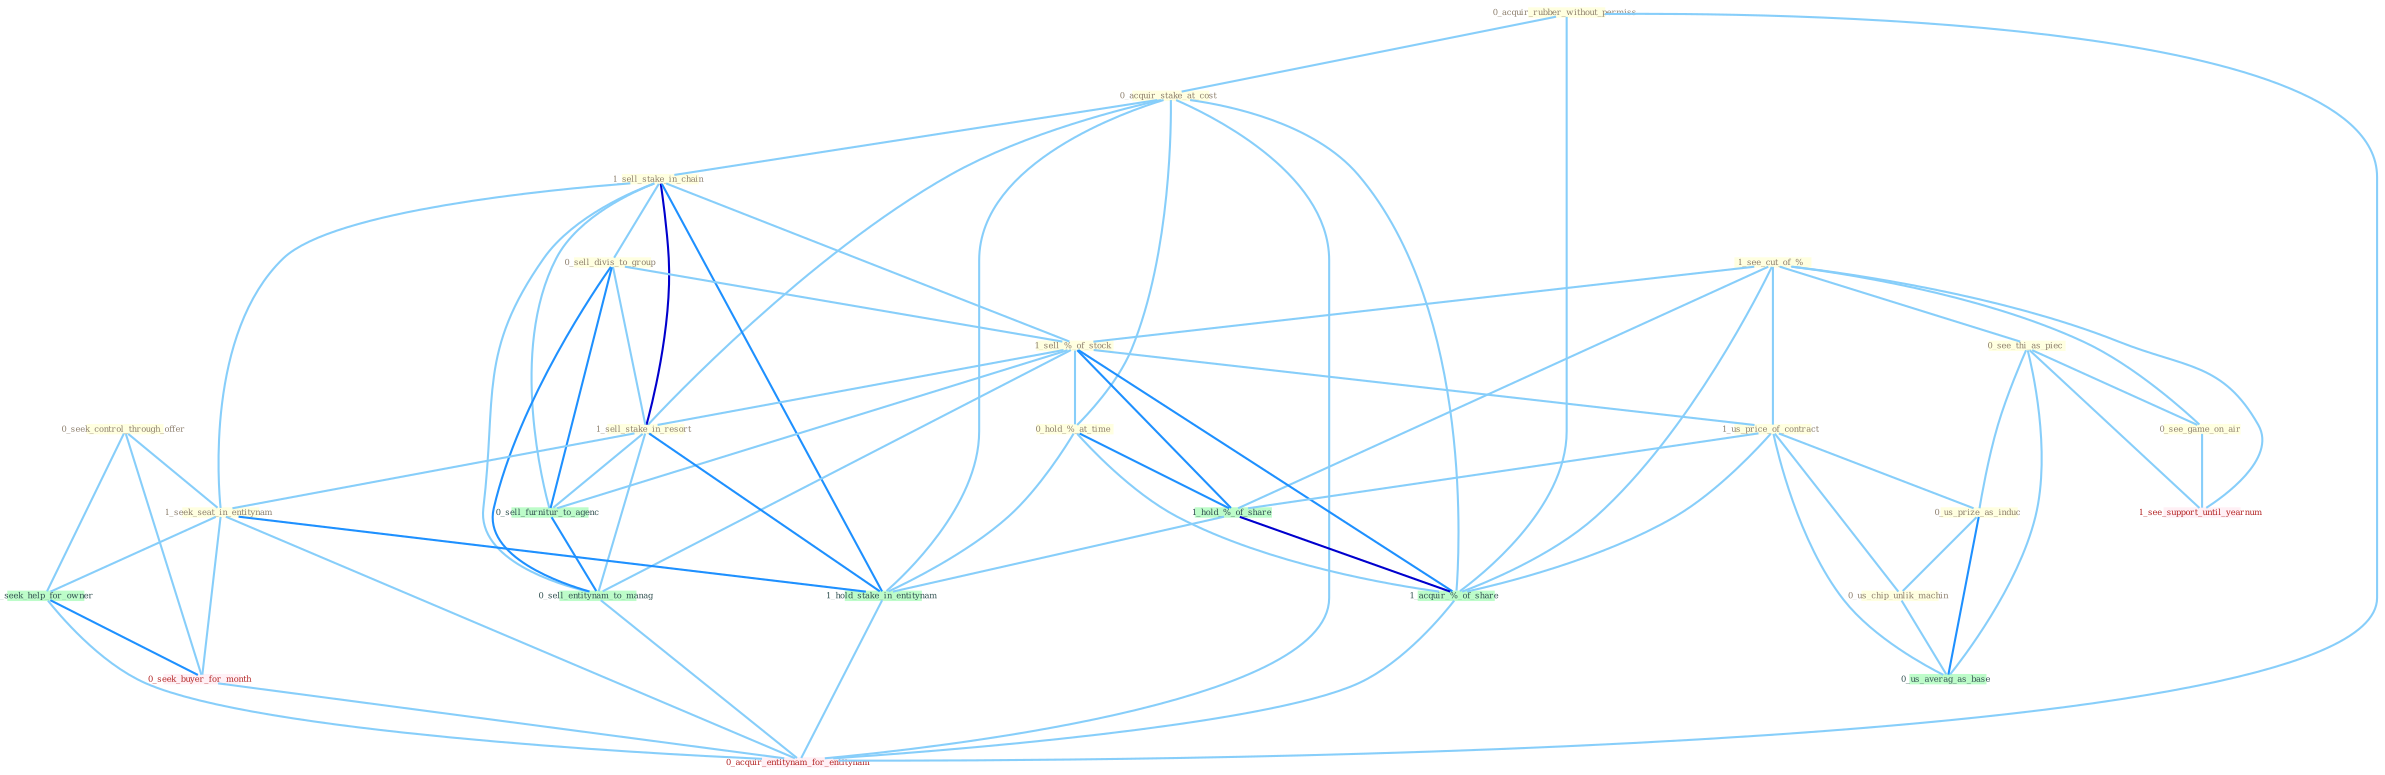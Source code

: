 Graph G{ 
    node
    [shape=polygon,style=filled,width=.5,height=.06,color="#BDFCC9",fixedsize=true,fontsize=4,
    fontcolor="#2f4f4f"];
    {node
    [color="#ffffe0", fontcolor="#8b7d6b"] "0_acquir_rubber_without_permiss " "0_acquir_stake_at_cost " "1_sell_stake_in_chain " "0_sell_divis_to_group " "1_see_cut_of_% " "1_sell_%_of_stock " "0_seek_control_through_offer " "1_sell_stake_in_resort " "0_see_thi_as_piec " "1_us_price_of_contract " "0_see_game_on_air " "1_seek_seat_in_entitynam " "0_us_prize_as_induc " "0_us_chip_unlik_machin " "0_hold_%_at_time "}
{node [color="#fff0f5", fontcolor="#b22222"] "0_seek_buyer_for_month " "1_see_support_until_yearnum " "0_acquir_entitynam_for_entitynam "}
edge [color="#B0E2FF"];

	"0_acquir_rubber_without_permiss " -- "0_acquir_stake_at_cost " [w="1", color="#87cefa" ];
	"0_acquir_rubber_without_permiss " -- "1_acquir_%_of_share " [w="1", color="#87cefa" ];
	"0_acquir_rubber_without_permiss " -- "0_acquir_entitynam_for_entitynam " [w="1", color="#87cefa" ];
	"0_acquir_stake_at_cost " -- "1_sell_stake_in_chain " [w="1", color="#87cefa" ];
	"0_acquir_stake_at_cost " -- "1_sell_stake_in_resort " [w="1", color="#87cefa" ];
	"0_acquir_stake_at_cost " -- "0_hold_%_at_time " [w="1", color="#87cefa" ];
	"0_acquir_stake_at_cost " -- "1_hold_stake_in_entitynam " [w="1", color="#87cefa" ];
	"0_acquir_stake_at_cost " -- "1_acquir_%_of_share " [w="1", color="#87cefa" ];
	"0_acquir_stake_at_cost " -- "0_acquir_entitynam_for_entitynam " [w="1", color="#87cefa" ];
	"1_sell_stake_in_chain " -- "0_sell_divis_to_group " [w="1", color="#87cefa" ];
	"1_sell_stake_in_chain " -- "1_sell_%_of_stock " [w="1", color="#87cefa" ];
	"1_sell_stake_in_chain " -- "1_sell_stake_in_resort " [w="3", color="#0000cd" , len=0.6];
	"1_sell_stake_in_chain " -- "1_seek_seat_in_entitynam " [w="1", color="#87cefa" ];
	"1_sell_stake_in_chain " -- "1_hold_stake_in_entitynam " [w="2", color="#1e90ff" , len=0.8];
	"1_sell_stake_in_chain " -- "0_sell_furnitur_to_agenc " [w="1", color="#87cefa" ];
	"1_sell_stake_in_chain " -- "0_sell_entitynam_to_manag " [w="1", color="#87cefa" ];
	"0_sell_divis_to_group " -- "1_sell_%_of_stock " [w="1", color="#87cefa" ];
	"0_sell_divis_to_group " -- "1_sell_stake_in_resort " [w="1", color="#87cefa" ];
	"0_sell_divis_to_group " -- "0_sell_furnitur_to_agenc " [w="2", color="#1e90ff" , len=0.8];
	"0_sell_divis_to_group " -- "0_sell_entitynam_to_manag " [w="2", color="#1e90ff" , len=0.8];
	"1_see_cut_of_% " -- "1_sell_%_of_stock " [w="1", color="#87cefa" ];
	"1_see_cut_of_% " -- "0_see_thi_as_piec " [w="1", color="#87cefa" ];
	"1_see_cut_of_% " -- "1_us_price_of_contract " [w="1", color="#87cefa" ];
	"1_see_cut_of_% " -- "0_see_game_on_air " [w="1", color="#87cefa" ];
	"1_see_cut_of_% " -- "1_hold_%_of_share " [w="1", color="#87cefa" ];
	"1_see_cut_of_% " -- "1_acquir_%_of_share " [w="1", color="#87cefa" ];
	"1_see_cut_of_% " -- "1_see_support_until_yearnum " [w="1", color="#87cefa" ];
	"1_sell_%_of_stock " -- "1_sell_stake_in_resort " [w="1", color="#87cefa" ];
	"1_sell_%_of_stock " -- "1_us_price_of_contract " [w="1", color="#87cefa" ];
	"1_sell_%_of_stock " -- "0_hold_%_at_time " [w="1", color="#87cefa" ];
	"1_sell_%_of_stock " -- "1_hold_%_of_share " [w="2", color="#1e90ff" , len=0.8];
	"1_sell_%_of_stock " -- "1_acquir_%_of_share " [w="2", color="#1e90ff" , len=0.8];
	"1_sell_%_of_stock " -- "0_sell_furnitur_to_agenc " [w="1", color="#87cefa" ];
	"1_sell_%_of_stock " -- "0_sell_entitynam_to_manag " [w="1", color="#87cefa" ];
	"0_seek_control_through_offer " -- "1_seek_seat_in_entitynam " [w="1", color="#87cefa" ];
	"0_seek_control_through_offer " -- "1_seek_help_for_owner " [w="1", color="#87cefa" ];
	"0_seek_control_through_offer " -- "0_seek_buyer_for_month " [w="1", color="#87cefa" ];
	"1_sell_stake_in_resort " -- "1_seek_seat_in_entitynam " [w="1", color="#87cefa" ];
	"1_sell_stake_in_resort " -- "1_hold_stake_in_entitynam " [w="2", color="#1e90ff" , len=0.8];
	"1_sell_stake_in_resort " -- "0_sell_furnitur_to_agenc " [w="1", color="#87cefa" ];
	"1_sell_stake_in_resort " -- "0_sell_entitynam_to_manag " [w="1", color="#87cefa" ];
	"0_see_thi_as_piec " -- "0_see_game_on_air " [w="1", color="#87cefa" ];
	"0_see_thi_as_piec " -- "0_us_prize_as_induc " [w="1", color="#87cefa" ];
	"0_see_thi_as_piec " -- "1_see_support_until_yearnum " [w="1", color="#87cefa" ];
	"0_see_thi_as_piec " -- "0_us_averag_as_base " [w="1", color="#87cefa" ];
	"1_us_price_of_contract " -- "0_us_prize_as_induc " [w="1", color="#87cefa" ];
	"1_us_price_of_contract " -- "0_us_chip_unlik_machin " [w="1", color="#87cefa" ];
	"1_us_price_of_contract " -- "1_hold_%_of_share " [w="1", color="#87cefa" ];
	"1_us_price_of_contract " -- "1_acquir_%_of_share " [w="1", color="#87cefa" ];
	"1_us_price_of_contract " -- "0_us_averag_as_base " [w="1", color="#87cefa" ];
	"0_see_game_on_air " -- "1_see_support_until_yearnum " [w="1", color="#87cefa" ];
	"1_seek_seat_in_entitynam " -- "1_hold_stake_in_entitynam " [w="2", color="#1e90ff" , len=0.8];
	"1_seek_seat_in_entitynam " -- "1_seek_help_for_owner " [w="1", color="#87cefa" ];
	"1_seek_seat_in_entitynam " -- "0_seek_buyer_for_month " [w="1", color="#87cefa" ];
	"1_seek_seat_in_entitynam " -- "0_acquir_entitynam_for_entitynam " [w="1", color="#87cefa" ];
	"0_us_prize_as_induc " -- "0_us_chip_unlik_machin " [w="1", color="#87cefa" ];
	"0_us_prize_as_induc " -- "0_us_averag_as_base " [w="2", color="#1e90ff" , len=0.8];
	"0_us_chip_unlik_machin " -- "0_us_averag_as_base " [w="1", color="#87cefa" ];
	"0_hold_%_at_time " -- "1_hold_%_of_share " [w="2", color="#1e90ff" , len=0.8];
	"0_hold_%_at_time " -- "1_hold_stake_in_entitynam " [w="1", color="#87cefa" ];
	"0_hold_%_at_time " -- "1_acquir_%_of_share " [w="1", color="#87cefa" ];
	"1_hold_%_of_share " -- "1_hold_stake_in_entitynam " [w="1", color="#87cefa" ];
	"1_hold_%_of_share " -- "1_acquir_%_of_share " [w="3", color="#0000cd" , len=0.6];
	"1_hold_stake_in_entitynam " -- "0_acquir_entitynam_for_entitynam " [w="1", color="#87cefa" ];
	"1_seek_help_for_owner " -- "0_seek_buyer_for_month " [w="2", color="#1e90ff" , len=0.8];
	"1_seek_help_for_owner " -- "0_acquir_entitynam_for_entitynam " [w="1", color="#87cefa" ];
	"0_seek_buyer_for_month " -- "0_acquir_entitynam_for_entitynam " [w="1", color="#87cefa" ];
	"1_acquir_%_of_share " -- "0_acquir_entitynam_for_entitynam " [w="1", color="#87cefa" ];
	"0_sell_furnitur_to_agenc " -- "0_sell_entitynam_to_manag " [w="2", color="#1e90ff" , len=0.8];
	"0_sell_entitynam_to_manag " -- "0_acquir_entitynam_for_entitynam " [w="1", color="#87cefa" ];
}